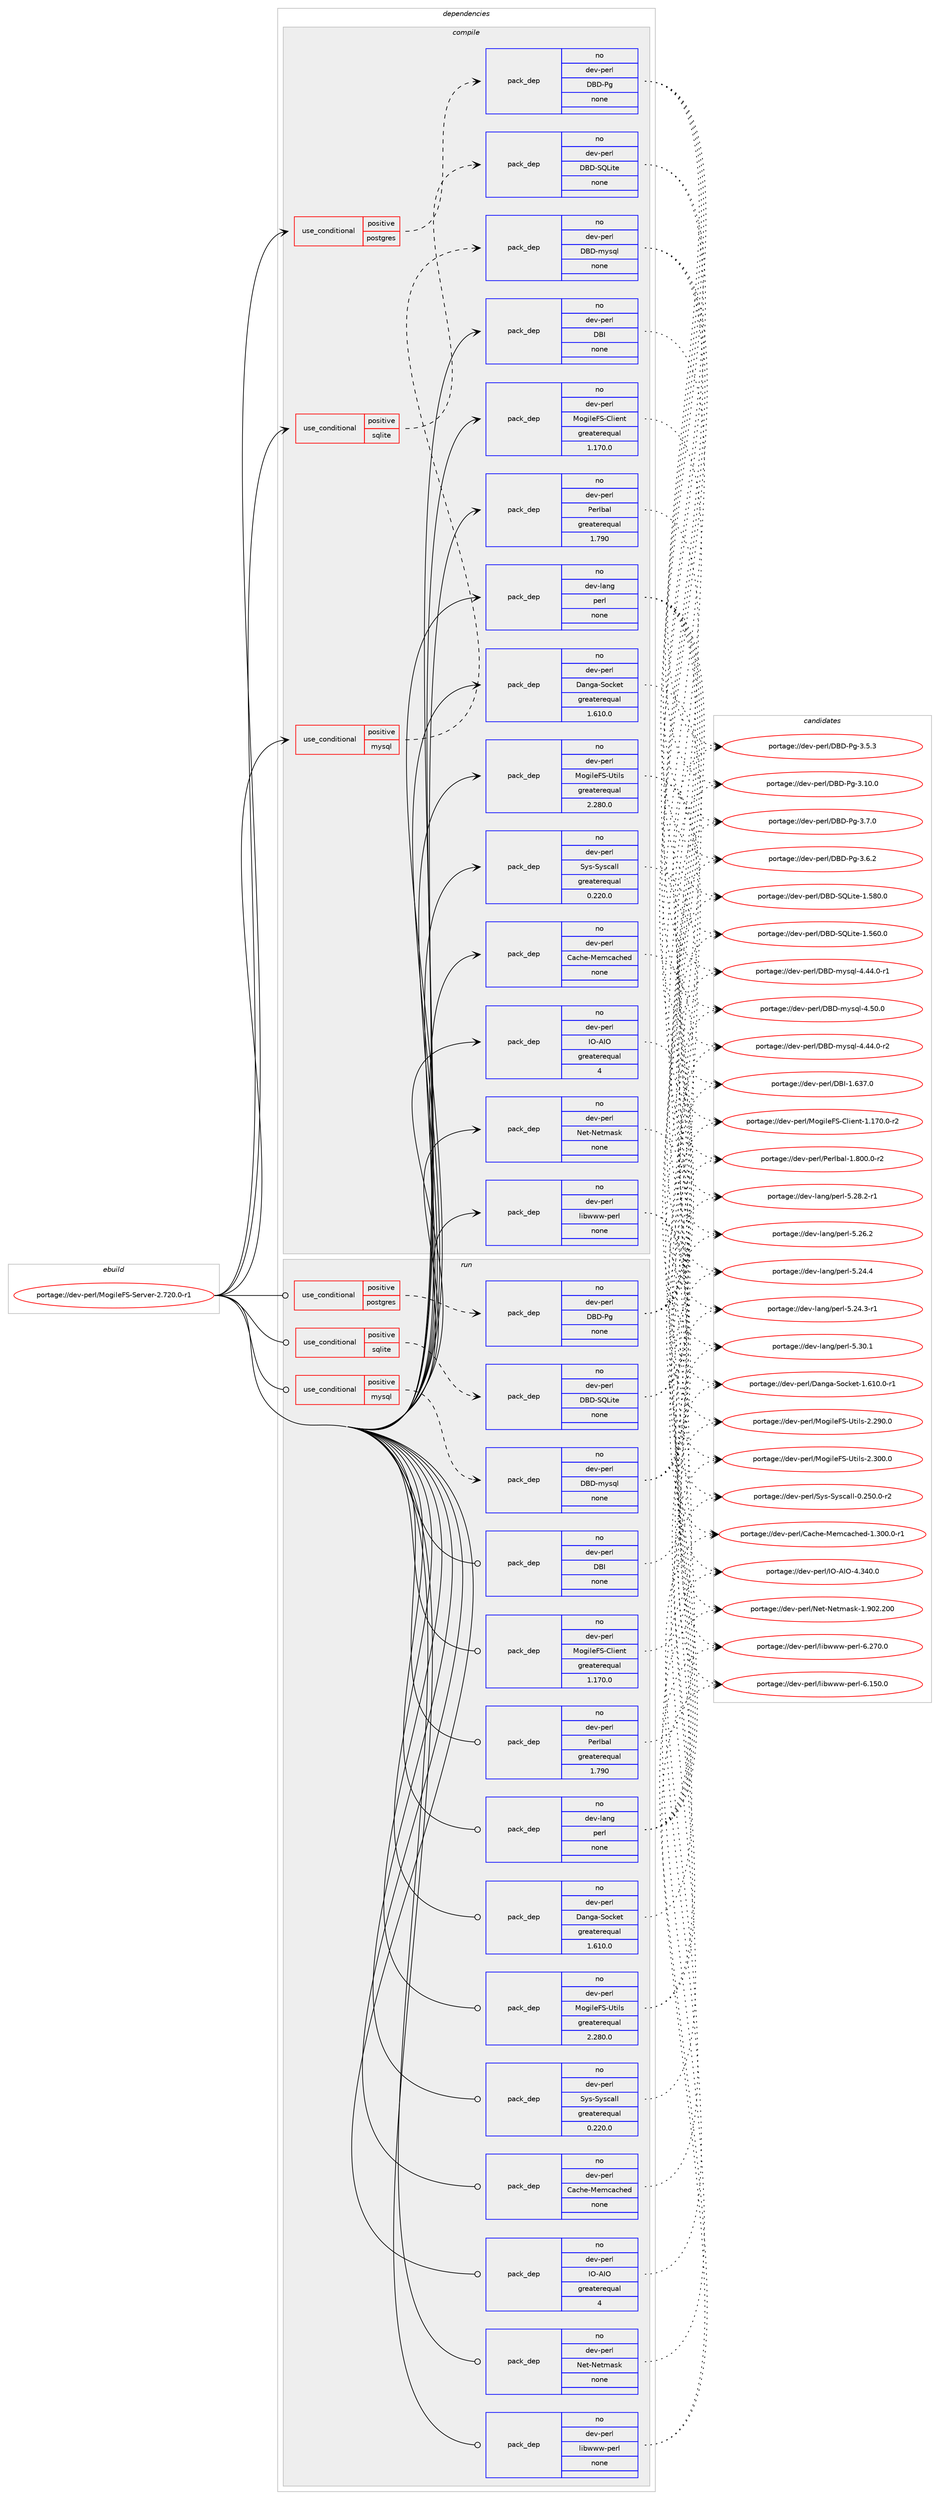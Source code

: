 digraph prolog {

# *************
# Graph options
# *************

newrank=true;
concentrate=true;
compound=true;
graph [rankdir=LR,fontname=Helvetica,fontsize=10,ranksep=1.5];#, ranksep=2.5, nodesep=0.2];
edge  [arrowhead=vee];
node  [fontname=Helvetica,fontsize=10];

# **********
# The ebuild
# **********

subgraph cluster_leftcol {
color=gray;
rank=same;
label=<<i>ebuild</i>>;
id [label="portage://dev-perl/MogileFS-Server-2.720.0-r1", color=red, width=4, href="../dev-perl/MogileFS-Server-2.720.0-r1.svg"];
}

# ****************
# The dependencies
# ****************

subgraph cluster_midcol {
color=gray;
label=<<i>dependencies</i>>;
subgraph cluster_compile {
fillcolor="#eeeeee";
style=filled;
label=<<i>compile</i>>;
subgraph cond121883 {
dependency488980 [label=<<TABLE BORDER="0" CELLBORDER="1" CELLSPACING="0" CELLPADDING="4"><TR><TD ROWSPAN="3" CELLPADDING="10">use_conditional</TD></TR><TR><TD>positive</TD></TR><TR><TD>mysql</TD></TR></TABLE>>, shape=none, color=red];
subgraph pack362019 {
dependency488981 [label=<<TABLE BORDER="0" CELLBORDER="1" CELLSPACING="0" CELLPADDING="4" WIDTH="220"><TR><TD ROWSPAN="6" CELLPADDING="30">pack_dep</TD></TR><TR><TD WIDTH="110">no</TD></TR><TR><TD>dev-perl</TD></TR><TR><TD>DBD-mysql</TD></TR><TR><TD>none</TD></TR><TR><TD></TD></TR></TABLE>>, shape=none, color=blue];
}
dependency488980:e -> dependency488981:w [weight=20,style="dashed",arrowhead="vee"];
}
id:e -> dependency488980:w [weight=20,style="solid",arrowhead="vee"];
subgraph cond121884 {
dependency488982 [label=<<TABLE BORDER="0" CELLBORDER="1" CELLSPACING="0" CELLPADDING="4"><TR><TD ROWSPAN="3" CELLPADDING="10">use_conditional</TD></TR><TR><TD>positive</TD></TR><TR><TD>postgres</TD></TR></TABLE>>, shape=none, color=red];
subgraph pack362020 {
dependency488983 [label=<<TABLE BORDER="0" CELLBORDER="1" CELLSPACING="0" CELLPADDING="4" WIDTH="220"><TR><TD ROWSPAN="6" CELLPADDING="30">pack_dep</TD></TR><TR><TD WIDTH="110">no</TD></TR><TR><TD>dev-perl</TD></TR><TR><TD>DBD-Pg</TD></TR><TR><TD>none</TD></TR><TR><TD></TD></TR></TABLE>>, shape=none, color=blue];
}
dependency488982:e -> dependency488983:w [weight=20,style="dashed",arrowhead="vee"];
}
id:e -> dependency488982:w [weight=20,style="solid",arrowhead="vee"];
subgraph cond121885 {
dependency488984 [label=<<TABLE BORDER="0" CELLBORDER="1" CELLSPACING="0" CELLPADDING="4"><TR><TD ROWSPAN="3" CELLPADDING="10">use_conditional</TD></TR><TR><TD>positive</TD></TR><TR><TD>sqlite</TD></TR></TABLE>>, shape=none, color=red];
subgraph pack362021 {
dependency488985 [label=<<TABLE BORDER="0" CELLBORDER="1" CELLSPACING="0" CELLPADDING="4" WIDTH="220"><TR><TD ROWSPAN="6" CELLPADDING="30">pack_dep</TD></TR><TR><TD WIDTH="110">no</TD></TR><TR><TD>dev-perl</TD></TR><TR><TD>DBD-SQLite</TD></TR><TR><TD>none</TD></TR><TR><TD></TD></TR></TABLE>>, shape=none, color=blue];
}
dependency488984:e -> dependency488985:w [weight=20,style="dashed",arrowhead="vee"];
}
id:e -> dependency488984:w [weight=20,style="solid",arrowhead="vee"];
subgraph pack362022 {
dependency488986 [label=<<TABLE BORDER="0" CELLBORDER="1" CELLSPACING="0" CELLPADDING="4" WIDTH="220"><TR><TD ROWSPAN="6" CELLPADDING="30">pack_dep</TD></TR><TR><TD WIDTH="110">no</TD></TR><TR><TD>dev-lang</TD></TR><TR><TD>perl</TD></TR><TR><TD>none</TD></TR><TR><TD></TD></TR></TABLE>>, shape=none, color=blue];
}
id:e -> dependency488986:w [weight=20,style="solid",arrowhead="vee"];
subgraph pack362023 {
dependency488987 [label=<<TABLE BORDER="0" CELLBORDER="1" CELLSPACING="0" CELLPADDING="4" WIDTH="220"><TR><TD ROWSPAN="6" CELLPADDING="30">pack_dep</TD></TR><TR><TD WIDTH="110">no</TD></TR><TR><TD>dev-perl</TD></TR><TR><TD>Cache-Memcached</TD></TR><TR><TD>none</TD></TR><TR><TD></TD></TR></TABLE>>, shape=none, color=blue];
}
id:e -> dependency488987:w [weight=20,style="solid",arrowhead="vee"];
subgraph pack362024 {
dependency488988 [label=<<TABLE BORDER="0" CELLBORDER="1" CELLSPACING="0" CELLPADDING="4" WIDTH="220"><TR><TD ROWSPAN="6" CELLPADDING="30">pack_dep</TD></TR><TR><TD WIDTH="110">no</TD></TR><TR><TD>dev-perl</TD></TR><TR><TD>DBI</TD></TR><TR><TD>none</TD></TR><TR><TD></TD></TR></TABLE>>, shape=none, color=blue];
}
id:e -> dependency488988:w [weight=20,style="solid",arrowhead="vee"];
subgraph pack362025 {
dependency488989 [label=<<TABLE BORDER="0" CELLBORDER="1" CELLSPACING="0" CELLPADDING="4" WIDTH="220"><TR><TD ROWSPAN="6" CELLPADDING="30">pack_dep</TD></TR><TR><TD WIDTH="110">no</TD></TR><TR><TD>dev-perl</TD></TR><TR><TD>Danga-Socket</TD></TR><TR><TD>greaterequal</TD></TR><TR><TD>1.610.0</TD></TR></TABLE>>, shape=none, color=blue];
}
id:e -> dependency488989:w [weight=20,style="solid",arrowhead="vee"];
subgraph pack362026 {
dependency488990 [label=<<TABLE BORDER="0" CELLBORDER="1" CELLSPACING="0" CELLPADDING="4" WIDTH="220"><TR><TD ROWSPAN="6" CELLPADDING="30">pack_dep</TD></TR><TR><TD WIDTH="110">no</TD></TR><TR><TD>dev-perl</TD></TR><TR><TD>IO-AIO</TD></TR><TR><TD>greaterequal</TD></TR><TR><TD>4</TD></TR></TABLE>>, shape=none, color=blue];
}
id:e -> dependency488990:w [weight=20,style="solid",arrowhead="vee"];
subgraph pack362027 {
dependency488991 [label=<<TABLE BORDER="0" CELLBORDER="1" CELLSPACING="0" CELLPADDING="4" WIDTH="220"><TR><TD ROWSPAN="6" CELLPADDING="30">pack_dep</TD></TR><TR><TD WIDTH="110">no</TD></TR><TR><TD>dev-perl</TD></TR><TR><TD>MogileFS-Client</TD></TR><TR><TD>greaterequal</TD></TR><TR><TD>1.170.0</TD></TR></TABLE>>, shape=none, color=blue];
}
id:e -> dependency488991:w [weight=20,style="solid",arrowhead="vee"];
subgraph pack362028 {
dependency488992 [label=<<TABLE BORDER="0" CELLBORDER="1" CELLSPACING="0" CELLPADDING="4" WIDTH="220"><TR><TD ROWSPAN="6" CELLPADDING="30">pack_dep</TD></TR><TR><TD WIDTH="110">no</TD></TR><TR><TD>dev-perl</TD></TR><TR><TD>MogileFS-Utils</TD></TR><TR><TD>greaterequal</TD></TR><TR><TD>2.280.0</TD></TR></TABLE>>, shape=none, color=blue];
}
id:e -> dependency488992:w [weight=20,style="solid",arrowhead="vee"];
subgraph pack362029 {
dependency488993 [label=<<TABLE BORDER="0" CELLBORDER="1" CELLSPACING="0" CELLPADDING="4" WIDTH="220"><TR><TD ROWSPAN="6" CELLPADDING="30">pack_dep</TD></TR><TR><TD WIDTH="110">no</TD></TR><TR><TD>dev-perl</TD></TR><TR><TD>Net-Netmask</TD></TR><TR><TD>none</TD></TR><TR><TD></TD></TR></TABLE>>, shape=none, color=blue];
}
id:e -> dependency488993:w [weight=20,style="solid",arrowhead="vee"];
subgraph pack362030 {
dependency488994 [label=<<TABLE BORDER="0" CELLBORDER="1" CELLSPACING="0" CELLPADDING="4" WIDTH="220"><TR><TD ROWSPAN="6" CELLPADDING="30">pack_dep</TD></TR><TR><TD WIDTH="110">no</TD></TR><TR><TD>dev-perl</TD></TR><TR><TD>Perlbal</TD></TR><TR><TD>greaterequal</TD></TR><TR><TD>1.790</TD></TR></TABLE>>, shape=none, color=blue];
}
id:e -> dependency488994:w [weight=20,style="solid",arrowhead="vee"];
subgraph pack362031 {
dependency488995 [label=<<TABLE BORDER="0" CELLBORDER="1" CELLSPACING="0" CELLPADDING="4" WIDTH="220"><TR><TD ROWSPAN="6" CELLPADDING="30">pack_dep</TD></TR><TR><TD WIDTH="110">no</TD></TR><TR><TD>dev-perl</TD></TR><TR><TD>Sys-Syscall</TD></TR><TR><TD>greaterequal</TD></TR><TR><TD>0.220.0</TD></TR></TABLE>>, shape=none, color=blue];
}
id:e -> dependency488995:w [weight=20,style="solid",arrowhead="vee"];
subgraph pack362032 {
dependency488996 [label=<<TABLE BORDER="0" CELLBORDER="1" CELLSPACING="0" CELLPADDING="4" WIDTH="220"><TR><TD ROWSPAN="6" CELLPADDING="30">pack_dep</TD></TR><TR><TD WIDTH="110">no</TD></TR><TR><TD>dev-perl</TD></TR><TR><TD>libwww-perl</TD></TR><TR><TD>none</TD></TR><TR><TD></TD></TR></TABLE>>, shape=none, color=blue];
}
id:e -> dependency488996:w [weight=20,style="solid",arrowhead="vee"];
}
subgraph cluster_compileandrun {
fillcolor="#eeeeee";
style=filled;
label=<<i>compile and run</i>>;
}
subgraph cluster_run {
fillcolor="#eeeeee";
style=filled;
label=<<i>run</i>>;
subgraph cond121886 {
dependency488997 [label=<<TABLE BORDER="0" CELLBORDER="1" CELLSPACING="0" CELLPADDING="4"><TR><TD ROWSPAN="3" CELLPADDING="10">use_conditional</TD></TR><TR><TD>positive</TD></TR><TR><TD>mysql</TD></TR></TABLE>>, shape=none, color=red];
subgraph pack362033 {
dependency488998 [label=<<TABLE BORDER="0" CELLBORDER="1" CELLSPACING="0" CELLPADDING="4" WIDTH="220"><TR><TD ROWSPAN="6" CELLPADDING="30">pack_dep</TD></TR><TR><TD WIDTH="110">no</TD></TR><TR><TD>dev-perl</TD></TR><TR><TD>DBD-mysql</TD></TR><TR><TD>none</TD></TR><TR><TD></TD></TR></TABLE>>, shape=none, color=blue];
}
dependency488997:e -> dependency488998:w [weight=20,style="dashed",arrowhead="vee"];
}
id:e -> dependency488997:w [weight=20,style="solid",arrowhead="odot"];
subgraph cond121887 {
dependency488999 [label=<<TABLE BORDER="0" CELLBORDER="1" CELLSPACING="0" CELLPADDING="4"><TR><TD ROWSPAN="3" CELLPADDING="10">use_conditional</TD></TR><TR><TD>positive</TD></TR><TR><TD>postgres</TD></TR></TABLE>>, shape=none, color=red];
subgraph pack362034 {
dependency489000 [label=<<TABLE BORDER="0" CELLBORDER="1" CELLSPACING="0" CELLPADDING="4" WIDTH="220"><TR><TD ROWSPAN="6" CELLPADDING="30">pack_dep</TD></TR><TR><TD WIDTH="110">no</TD></TR><TR><TD>dev-perl</TD></TR><TR><TD>DBD-Pg</TD></TR><TR><TD>none</TD></TR><TR><TD></TD></TR></TABLE>>, shape=none, color=blue];
}
dependency488999:e -> dependency489000:w [weight=20,style="dashed",arrowhead="vee"];
}
id:e -> dependency488999:w [weight=20,style="solid",arrowhead="odot"];
subgraph cond121888 {
dependency489001 [label=<<TABLE BORDER="0" CELLBORDER="1" CELLSPACING="0" CELLPADDING="4"><TR><TD ROWSPAN="3" CELLPADDING="10">use_conditional</TD></TR><TR><TD>positive</TD></TR><TR><TD>sqlite</TD></TR></TABLE>>, shape=none, color=red];
subgraph pack362035 {
dependency489002 [label=<<TABLE BORDER="0" CELLBORDER="1" CELLSPACING="0" CELLPADDING="4" WIDTH="220"><TR><TD ROWSPAN="6" CELLPADDING="30">pack_dep</TD></TR><TR><TD WIDTH="110">no</TD></TR><TR><TD>dev-perl</TD></TR><TR><TD>DBD-SQLite</TD></TR><TR><TD>none</TD></TR><TR><TD></TD></TR></TABLE>>, shape=none, color=blue];
}
dependency489001:e -> dependency489002:w [weight=20,style="dashed",arrowhead="vee"];
}
id:e -> dependency489001:w [weight=20,style="solid",arrowhead="odot"];
subgraph pack362036 {
dependency489003 [label=<<TABLE BORDER="0" CELLBORDER="1" CELLSPACING="0" CELLPADDING="4" WIDTH="220"><TR><TD ROWSPAN="6" CELLPADDING="30">pack_dep</TD></TR><TR><TD WIDTH="110">no</TD></TR><TR><TD>dev-lang</TD></TR><TR><TD>perl</TD></TR><TR><TD>none</TD></TR><TR><TD></TD></TR></TABLE>>, shape=none, color=blue];
}
id:e -> dependency489003:w [weight=20,style="solid",arrowhead="odot"];
subgraph pack362037 {
dependency489004 [label=<<TABLE BORDER="0" CELLBORDER="1" CELLSPACING="0" CELLPADDING="4" WIDTH="220"><TR><TD ROWSPAN="6" CELLPADDING="30">pack_dep</TD></TR><TR><TD WIDTH="110">no</TD></TR><TR><TD>dev-perl</TD></TR><TR><TD>Cache-Memcached</TD></TR><TR><TD>none</TD></TR><TR><TD></TD></TR></TABLE>>, shape=none, color=blue];
}
id:e -> dependency489004:w [weight=20,style="solid",arrowhead="odot"];
subgraph pack362038 {
dependency489005 [label=<<TABLE BORDER="0" CELLBORDER="1" CELLSPACING="0" CELLPADDING="4" WIDTH="220"><TR><TD ROWSPAN="6" CELLPADDING="30">pack_dep</TD></TR><TR><TD WIDTH="110">no</TD></TR><TR><TD>dev-perl</TD></TR><TR><TD>DBI</TD></TR><TR><TD>none</TD></TR><TR><TD></TD></TR></TABLE>>, shape=none, color=blue];
}
id:e -> dependency489005:w [weight=20,style="solid",arrowhead="odot"];
subgraph pack362039 {
dependency489006 [label=<<TABLE BORDER="0" CELLBORDER="1" CELLSPACING="0" CELLPADDING="4" WIDTH="220"><TR><TD ROWSPAN="6" CELLPADDING="30">pack_dep</TD></TR><TR><TD WIDTH="110">no</TD></TR><TR><TD>dev-perl</TD></TR><TR><TD>Danga-Socket</TD></TR><TR><TD>greaterequal</TD></TR><TR><TD>1.610.0</TD></TR></TABLE>>, shape=none, color=blue];
}
id:e -> dependency489006:w [weight=20,style="solid",arrowhead="odot"];
subgraph pack362040 {
dependency489007 [label=<<TABLE BORDER="0" CELLBORDER="1" CELLSPACING="0" CELLPADDING="4" WIDTH="220"><TR><TD ROWSPAN="6" CELLPADDING="30">pack_dep</TD></TR><TR><TD WIDTH="110">no</TD></TR><TR><TD>dev-perl</TD></TR><TR><TD>IO-AIO</TD></TR><TR><TD>greaterequal</TD></TR><TR><TD>4</TD></TR></TABLE>>, shape=none, color=blue];
}
id:e -> dependency489007:w [weight=20,style="solid",arrowhead="odot"];
subgraph pack362041 {
dependency489008 [label=<<TABLE BORDER="0" CELLBORDER="1" CELLSPACING="0" CELLPADDING="4" WIDTH="220"><TR><TD ROWSPAN="6" CELLPADDING="30">pack_dep</TD></TR><TR><TD WIDTH="110">no</TD></TR><TR><TD>dev-perl</TD></TR><TR><TD>MogileFS-Client</TD></TR><TR><TD>greaterequal</TD></TR><TR><TD>1.170.0</TD></TR></TABLE>>, shape=none, color=blue];
}
id:e -> dependency489008:w [weight=20,style="solid",arrowhead="odot"];
subgraph pack362042 {
dependency489009 [label=<<TABLE BORDER="0" CELLBORDER="1" CELLSPACING="0" CELLPADDING="4" WIDTH="220"><TR><TD ROWSPAN="6" CELLPADDING="30">pack_dep</TD></TR><TR><TD WIDTH="110">no</TD></TR><TR><TD>dev-perl</TD></TR><TR><TD>MogileFS-Utils</TD></TR><TR><TD>greaterequal</TD></TR><TR><TD>2.280.0</TD></TR></TABLE>>, shape=none, color=blue];
}
id:e -> dependency489009:w [weight=20,style="solid",arrowhead="odot"];
subgraph pack362043 {
dependency489010 [label=<<TABLE BORDER="0" CELLBORDER="1" CELLSPACING="0" CELLPADDING="4" WIDTH="220"><TR><TD ROWSPAN="6" CELLPADDING="30">pack_dep</TD></TR><TR><TD WIDTH="110">no</TD></TR><TR><TD>dev-perl</TD></TR><TR><TD>Net-Netmask</TD></TR><TR><TD>none</TD></TR><TR><TD></TD></TR></TABLE>>, shape=none, color=blue];
}
id:e -> dependency489010:w [weight=20,style="solid",arrowhead="odot"];
subgraph pack362044 {
dependency489011 [label=<<TABLE BORDER="0" CELLBORDER="1" CELLSPACING="0" CELLPADDING="4" WIDTH="220"><TR><TD ROWSPAN="6" CELLPADDING="30">pack_dep</TD></TR><TR><TD WIDTH="110">no</TD></TR><TR><TD>dev-perl</TD></TR><TR><TD>Perlbal</TD></TR><TR><TD>greaterequal</TD></TR><TR><TD>1.790</TD></TR></TABLE>>, shape=none, color=blue];
}
id:e -> dependency489011:w [weight=20,style="solid",arrowhead="odot"];
subgraph pack362045 {
dependency489012 [label=<<TABLE BORDER="0" CELLBORDER="1" CELLSPACING="0" CELLPADDING="4" WIDTH="220"><TR><TD ROWSPAN="6" CELLPADDING="30">pack_dep</TD></TR><TR><TD WIDTH="110">no</TD></TR><TR><TD>dev-perl</TD></TR><TR><TD>Sys-Syscall</TD></TR><TR><TD>greaterequal</TD></TR><TR><TD>0.220.0</TD></TR></TABLE>>, shape=none, color=blue];
}
id:e -> dependency489012:w [weight=20,style="solid",arrowhead="odot"];
subgraph pack362046 {
dependency489013 [label=<<TABLE BORDER="0" CELLBORDER="1" CELLSPACING="0" CELLPADDING="4" WIDTH="220"><TR><TD ROWSPAN="6" CELLPADDING="30">pack_dep</TD></TR><TR><TD WIDTH="110">no</TD></TR><TR><TD>dev-perl</TD></TR><TR><TD>libwww-perl</TD></TR><TR><TD>none</TD></TR><TR><TD></TD></TR></TABLE>>, shape=none, color=blue];
}
id:e -> dependency489013:w [weight=20,style="solid",arrowhead="odot"];
}
}

# **************
# The candidates
# **************

subgraph cluster_choices {
rank=same;
color=gray;
label=<<i>candidates</i>>;

subgraph choice362019 {
color=black;
nodesep=1;
choice10010111845112101114108476866684510912111511310845524653484648 [label="portage://dev-perl/DBD-mysql-4.50.0", color=red, width=4,href="../dev-perl/DBD-mysql-4.50.0.svg"];
choice100101118451121011141084768666845109121115113108455246525246484511450 [label="portage://dev-perl/DBD-mysql-4.44.0-r2", color=red, width=4,href="../dev-perl/DBD-mysql-4.44.0-r2.svg"];
choice100101118451121011141084768666845109121115113108455246525246484511449 [label="portage://dev-perl/DBD-mysql-4.44.0-r1", color=red, width=4,href="../dev-perl/DBD-mysql-4.44.0-r1.svg"];
dependency488981:e -> choice10010111845112101114108476866684510912111511310845524653484648:w [style=dotted,weight="100"];
dependency488981:e -> choice100101118451121011141084768666845109121115113108455246525246484511450:w [style=dotted,weight="100"];
dependency488981:e -> choice100101118451121011141084768666845109121115113108455246525246484511449:w [style=dotted,weight="100"];
}
subgraph choice362020 {
color=black;
nodesep=1;
choice10010111845112101114108476866684580103455146554648 [label="portage://dev-perl/DBD-Pg-3.7.0", color=red, width=4,href="../dev-perl/DBD-Pg-3.7.0.svg"];
choice10010111845112101114108476866684580103455146544650 [label="portage://dev-perl/DBD-Pg-3.6.2", color=red, width=4,href="../dev-perl/DBD-Pg-3.6.2.svg"];
choice10010111845112101114108476866684580103455146534651 [label="portage://dev-perl/DBD-Pg-3.5.3", color=red, width=4,href="../dev-perl/DBD-Pg-3.5.3.svg"];
choice1001011184511210111410847686668458010345514649484648 [label="portage://dev-perl/DBD-Pg-3.10.0", color=red, width=4,href="../dev-perl/DBD-Pg-3.10.0.svg"];
dependency488983:e -> choice10010111845112101114108476866684580103455146554648:w [style=dotted,weight="100"];
dependency488983:e -> choice10010111845112101114108476866684580103455146544650:w [style=dotted,weight="100"];
dependency488983:e -> choice10010111845112101114108476866684580103455146534651:w [style=dotted,weight="100"];
dependency488983:e -> choice1001011184511210111410847686668458010345514649484648:w [style=dotted,weight="100"];
}
subgraph choice362021 {
color=black;
nodesep=1;
choice1001011184511210111410847686668458381761051161014549465356484648 [label="portage://dev-perl/DBD-SQLite-1.580.0", color=red, width=4,href="../dev-perl/DBD-SQLite-1.580.0.svg"];
choice1001011184511210111410847686668458381761051161014549465354484648 [label="portage://dev-perl/DBD-SQLite-1.560.0", color=red, width=4,href="../dev-perl/DBD-SQLite-1.560.0.svg"];
dependency488985:e -> choice1001011184511210111410847686668458381761051161014549465356484648:w [style=dotted,weight="100"];
dependency488985:e -> choice1001011184511210111410847686668458381761051161014549465354484648:w [style=dotted,weight="100"];
}
subgraph choice362022 {
color=black;
nodesep=1;
choice10010111845108971101034711210111410845534651484649 [label="portage://dev-lang/perl-5.30.1", color=red, width=4,href="../dev-lang/perl-5.30.1.svg"];
choice100101118451089711010347112101114108455346505646504511449 [label="portage://dev-lang/perl-5.28.2-r1", color=red, width=4,href="../dev-lang/perl-5.28.2-r1.svg"];
choice10010111845108971101034711210111410845534650544650 [label="portage://dev-lang/perl-5.26.2", color=red, width=4,href="../dev-lang/perl-5.26.2.svg"];
choice10010111845108971101034711210111410845534650524652 [label="portage://dev-lang/perl-5.24.4", color=red, width=4,href="../dev-lang/perl-5.24.4.svg"];
choice100101118451089711010347112101114108455346505246514511449 [label="portage://dev-lang/perl-5.24.3-r1", color=red, width=4,href="../dev-lang/perl-5.24.3-r1.svg"];
dependency488986:e -> choice10010111845108971101034711210111410845534651484649:w [style=dotted,weight="100"];
dependency488986:e -> choice100101118451089711010347112101114108455346505646504511449:w [style=dotted,weight="100"];
dependency488986:e -> choice10010111845108971101034711210111410845534650544650:w [style=dotted,weight="100"];
dependency488986:e -> choice10010111845108971101034711210111410845534650524652:w [style=dotted,weight="100"];
dependency488986:e -> choice100101118451089711010347112101114108455346505246514511449:w [style=dotted,weight="100"];
}
subgraph choice362023 {
color=black;
nodesep=1;
choice1001011184511210111410847679799104101457710110999979910410110045494651484846484511449 [label="portage://dev-perl/Cache-Memcached-1.300.0-r1", color=red, width=4,href="../dev-perl/Cache-Memcached-1.300.0-r1.svg"];
dependency488987:e -> choice1001011184511210111410847679799104101457710110999979910410110045494651484846484511449:w [style=dotted,weight="100"];
}
subgraph choice362024 {
color=black;
nodesep=1;
choice10010111845112101114108476866734549465451554648 [label="portage://dev-perl/DBI-1.637.0", color=red, width=4,href="../dev-perl/DBI-1.637.0.svg"];
dependency488988:e -> choice10010111845112101114108476866734549465451554648:w [style=dotted,weight="100"];
}
subgraph choice362025 {
color=black;
nodesep=1;
choice100101118451121011141084768971101039745831119910710111645494654494846484511449 [label="portage://dev-perl/Danga-Socket-1.610.0-r1", color=red, width=4,href="../dev-perl/Danga-Socket-1.610.0-r1.svg"];
dependency488989:e -> choice100101118451121011141084768971101039745831119910710111645494654494846484511449:w [style=dotted,weight="100"];
}
subgraph choice362026 {
color=black;
nodesep=1;
choice10010111845112101114108477379456573794552465152484648 [label="portage://dev-perl/IO-AIO-4.340.0", color=red, width=4,href="../dev-perl/IO-AIO-4.340.0.svg"];
dependency488990:e -> choice10010111845112101114108477379456573794552465152484648:w [style=dotted,weight="100"];
}
subgraph choice362027 {
color=black;
nodesep=1;
choice1001011184511210111410847771111031051081017083456710810510111011645494649554846484511450 [label="portage://dev-perl/MogileFS-Client-1.170.0-r2", color=red, width=4,href="../dev-perl/MogileFS-Client-1.170.0-r2.svg"];
dependency488991:e -> choice1001011184511210111410847771111031051081017083456710810510111011645494649554846484511450:w [style=dotted,weight="100"];
}
subgraph choice362028 {
color=black;
nodesep=1;
choice100101118451121011141084777111103105108101708345851161051081154550465148484648 [label="portage://dev-perl/MogileFS-Utils-2.300.0", color=red, width=4,href="../dev-perl/MogileFS-Utils-2.300.0.svg"];
choice100101118451121011141084777111103105108101708345851161051081154550465057484648 [label="portage://dev-perl/MogileFS-Utils-2.290.0", color=red, width=4,href="../dev-perl/MogileFS-Utils-2.290.0.svg"];
dependency488992:e -> choice100101118451121011141084777111103105108101708345851161051081154550465148484648:w [style=dotted,weight="100"];
dependency488992:e -> choice100101118451121011141084777111103105108101708345851161051081154550465057484648:w [style=dotted,weight="100"];
}
subgraph choice362029 {
color=black;
nodesep=1;
choice10010111845112101114108477810111645781011161099711510745494657485046504848 [label="portage://dev-perl/Net-Netmask-1.902.200", color=red, width=4,href="../dev-perl/Net-Netmask-1.902.200.svg"];
dependency488993:e -> choice10010111845112101114108477810111645781011161099711510745494657485046504848:w [style=dotted,weight="100"];
}
subgraph choice362030 {
color=black;
nodesep=1;
choice100101118451121011141084780101114108989710845494656484846484511450 [label="portage://dev-perl/Perlbal-1.800.0-r2", color=red, width=4,href="../dev-perl/Perlbal-1.800.0-r2.svg"];
dependency488994:e -> choice100101118451121011141084780101114108989710845494656484846484511450:w [style=dotted,weight="100"];
}
subgraph choice362031 {
color=black;
nodesep=1;
choice1001011184511210111410847831211154583121115999710810845484650534846484511450 [label="portage://dev-perl/Sys-Syscall-0.250.0-r2", color=red, width=4,href="../dev-perl/Sys-Syscall-0.250.0-r2.svg"];
dependency488995:e -> choice1001011184511210111410847831211154583121115999710810845484650534846484511450:w [style=dotted,weight="100"];
}
subgraph choice362032 {
color=black;
nodesep=1;
choice100101118451121011141084710810598119119119451121011141084554465055484648 [label="portage://dev-perl/libwww-perl-6.270.0", color=red, width=4,href="../dev-perl/libwww-perl-6.270.0.svg"];
choice100101118451121011141084710810598119119119451121011141084554464953484648 [label="portage://dev-perl/libwww-perl-6.150.0", color=red, width=4,href="../dev-perl/libwww-perl-6.150.0.svg"];
dependency488996:e -> choice100101118451121011141084710810598119119119451121011141084554465055484648:w [style=dotted,weight="100"];
dependency488996:e -> choice100101118451121011141084710810598119119119451121011141084554464953484648:w [style=dotted,weight="100"];
}
subgraph choice362033 {
color=black;
nodesep=1;
choice10010111845112101114108476866684510912111511310845524653484648 [label="portage://dev-perl/DBD-mysql-4.50.0", color=red, width=4,href="../dev-perl/DBD-mysql-4.50.0.svg"];
choice100101118451121011141084768666845109121115113108455246525246484511450 [label="portage://dev-perl/DBD-mysql-4.44.0-r2", color=red, width=4,href="../dev-perl/DBD-mysql-4.44.0-r2.svg"];
choice100101118451121011141084768666845109121115113108455246525246484511449 [label="portage://dev-perl/DBD-mysql-4.44.0-r1", color=red, width=4,href="../dev-perl/DBD-mysql-4.44.0-r1.svg"];
dependency488998:e -> choice10010111845112101114108476866684510912111511310845524653484648:w [style=dotted,weight="100"];
dependency488998:e -> choice100101118451121011141084768666845109121115113108455246525246484511450:w [style=dotted,weight="100"];
dependency488998:e -> choice100101118451121011141084768666845109121115113108455246525246484511449:w [style=dotted,weight="100"];
}
subgraph choice362034 {
color=black;
nodesep=1;
choice10010111845112101114108476866684580103455146554648 [label="portage://dev-perl/DBD-Pg-3.7.0", color=red, width=4,href="../dev-perl/DBD-Pg-3.7.0.svg"];
choice10010111845112101114108476866684580103455146544650 [label="portage://dev-perl/DBD-Pg-3.6.2", color=red, width=4,href="../dev-perl/DBD-Pg-3.6.2.svg"];
choice10010111845112101114108476866684580103455146534651 [label="portage://dev-perl/DBD-Pg-3.5.3", color=red, width=4,href="../dev-perl/DBD-Pg-3.5.3.svg"];
choice1001011184511210111410847686668458010345514649484648 [label="portage://dev-perl/DBD-Pg-3.10.0", color=red, width=4,href="../dev-perl/DBD-Pg-3.10.0.svg"];
dependency489000:e -> choice10010111845112101114108476866684580103455146554648:w [style=dotted,weight="100"];
dependency489000:e -> choice10010111845112101114108476866684580103455146544650:w [style=dotted,weight="100"];
dependency489000:e -> choice10010111845112101114108476866684580103455146534651:w [style=dotted,weight="100"];
dependency489000:e -> choice1001011184511210111410847686668458010345514649484648:w [style=dotted,weight="100"];
}
subgraph choice362035 {
color=black;
nodesep=1;
choice1001011184511210111410847686668458381761051161014549465356484648 [label="portage://dev-perl/DBD-SQLite-1.580.0", color=red, width=4,href="../dev-perl/DBD-SQLite-1.580.0.svg"];
choice1001011184511210111410847686668458381761051161014549465354484648 [label="portage://dev-perl/DBD-SQLite-1.560.0", color=red, width=4,href="../dev-perl/DBD-SQLite-1.560.0.svg"];
dependency489002:e -> choice1001011184511210111410847686668458381761051161014549465356484648:w [style=dotted,weight="100"];
dependency489002:e -> choice1001011184511210111410847686668458381761051161014549465354484648:w [style=dotted,weight="100"];
}
subgraph choice362036 {
color=black;
nodesep=1;
choice10010111845108971101034711210111410845534651484649 [label="portage://dev-lang/perl-5.30.1", color=red, width=4,href="../dev-lang/perl-5.30.1.svg"];
choice100101118451089711010347112101114108455346505646504511449 [label="portage://dev-lang/perl-5.28.2-r1", color=red, width=4,href="../dev-lang/perl-5.28.2-r1.svg"];
choice10010111845108971101034711210111410845534650544650 [label="portage://dev-lang/perl-5.26.2", color=red, width=4,href="../dev-lang/perl-5.26.2.svg"];
choice10010111845108971101034711210111410845534650524652 [label="portage://dev-lang/perl-5.24.4", color=red, width=4,href="../dev-lang/perl-5.24.4.svg"];
choice100101118451089711010347112101114108455346505246514511449 [label="portage://dev-lang/perl-5.24.3-r1", color=red, width=4,href="../dev-lang/perl-5.24.3-r1.svg"];
dependency489003:e -> choice10010111845108971101034711210111410845534651484649:w [style=dotted,weight="100"];
dependency489003:e -> choice100101118451089711010347112101114108455346505646504511449:w [style=dotted,weight="100"];
dependency489003:e -> choice10010111845108971101034711210111410845534650544650:w [style=dotted,weight="100"];
dependency489003:e -> choice10010111845108971101034711210111410845534650524652:w [style=dotted,weight="100"];
dependency489003:e -> choice100101118451089711010347112101114108455346505246514511449:w [style=dotted,weight="100"];
}
subgraph choice362037 {
color=black;
nodesep=1;
choice1001011184511210111410847679799104101457710110999979910410110045494651484846484511449 [label="portage://dev-perl/Cache-Memcached-1.300.0-r1", color=red, width=4,href="../dev-perl/Cache-Memcached-1.300.0-r1.svg"];
dependency489004:e -> choice1001011184511210111410847679799104101457710110999979910410110045494651484846484511449:w [style=dotted,weight="100"];
}
subgraph choice362038 {
color=black;
nodesep=1;
choice10010111845112101114108476866734549465451554648 [label="portage://dev-perl/DBI-1.637.0", color=red, width=4,href="../dev-perl/DBI-1.637.0.svg"];
dependency489005:e -> choice10010111845112101114108476866734549465451554648:w [style=dotted,weight="100"];
}
subgraph choice362039 {
color=black;
nodesep=1;
choice100101118451121011141084768971101039745831119910710111645494654494846484511449 [label="portage://dev-perl/Danga-Socket-1.610.0-r1", color=red, width=4,href="../dev-perl/Danga-Socket-1.610.0-r1.svg"];
dependency489006:e -> choice100101118451121011141084768971101039745831119910710111645494654494846484511449:w [style=dotted,weight="100"];
}
subgraph choice362040 {
color=black;
nodesep=1;
choice10010111845112101114108477379456573794552465152484648 [label="portage://dev-perl/IO-AIO-4.340.0", color=red, width=4,href="../dev-perl/IO-AIO-4.340.0.svg"];
dependency489007:e -> choice10010111845112101114108477379456573794552465152484648:w [style=dotted,weight="100"];
}
subgraph choice362041 {
color=black;
nodesep=1;
choice1001011184511210111410847771111031051081017083456710810510111011645494649554846484511450 [label="portage://dev-perl/MogileFS-Client-1.170.0-r2", color=red, width=4,href="../dev-perl/MogileFS-Client-1.170.0-r2.svg"];
dependency489008:e -> choice1001011184511210111410847771111031051081017083456710810510111011645494649554846484511450:w [style=dotted,weight="100"];
}
subgraph choice362042 {
color=black;
nodesep=1;
choice100101118451121011141084777111103105108101708345851161051081154550465148484648 [label="portage://dev-perl/MogileFS-Utils-2.300.0", color=red, width=4,href="../dev-perl/MogileFS-Utils-2.300.0.svg"];
choice100101118451121011141084777111103105108101708345851161051081154550465057484648 [label="portage://dev-perl/MogileFS-Utils-2.290.0", color=red, width=4,href="../dev-perl/MogileFS-Utils-2.290.0.svg"];
dependency489009:e -> choice100101118451121011141084777111103105108101708345851161051081154550465148484648:w [style=dotted,weight="100"];
dependency489009:e -> choice100101118451121011141084777111103105108101708345851161051081154550465057484648:w [style=dotted,weight="100"];
}
subgraph choice362043 {
color=black;
nodesep=1;
choice10010111845112101114108477810111645781011161099711510745494657485046504848 [label="portage://dev-perl/Net-Netmask-1.902.200", color=red, width=4,href="../dev-perl/Net-Netmask-1.902.200.svg"];
dependency489010:e -> choice10010111845112101114108477810111645781011161099711510745494657485046504848:w [style=dotted,weight="100"];
}
subgraph choice362044 {
color=black;
nodesep=1;
choice100101118451121011141084780101114108989710845494656484846484511450 [label="portage://dev-perl/Perlbal-1.800.0-r2", color=red, width=4,href="../dev-perl/Perlbal-1.800.0-r2.svg"];
dependency489011:e -> choice100101118451121011141084780101114108989710845494656484846484511450:w [style=dotted,weight="100"];
}
subgraph choice362045 {
color=black;
nodesep=1;
choice1001011184511210111410847831211154583121115999710810845484650534846484511450 [label="portage://dev-perl/Sys-Syscall-0.250.0-r2", color=red, width=4,href="../dev-perl/Sys-Syscall-0.250.0-r2.svg"];
dependency489012:e -> choice1001011184511210111410847831211154583121115999710810845484650534846484511450:w [style=dotted,weight="100"];
}
subgraph choice362046 {
color=black;
nodesep=1;
choice100101118451121011141084710810598119119119451121011141084554465055484648 [label="portage://dev-perl/libwww-perl-6.270.0", color=red, width=4,href="../dev-perl/libwww-perl-6.270.0.svg"];
choice100101118451121011141084710810598119119119451121011141084554464953484648 [label="portage://dev-perl/libwww-perl-6.150.0", color=red, width=4,href="../dev-perl/libwww-perl-6.150.0.svg"];
dependency489013:e -> choice100101118451121011141084710810598119119119451121011141084554465055484648:w [style=dotted,weight="100"];
dependency489013:e -> choice100101118451121011141084710810598119119119451121011141084554464953484648:w [style=dotted,weight="100"];
}
}

}
